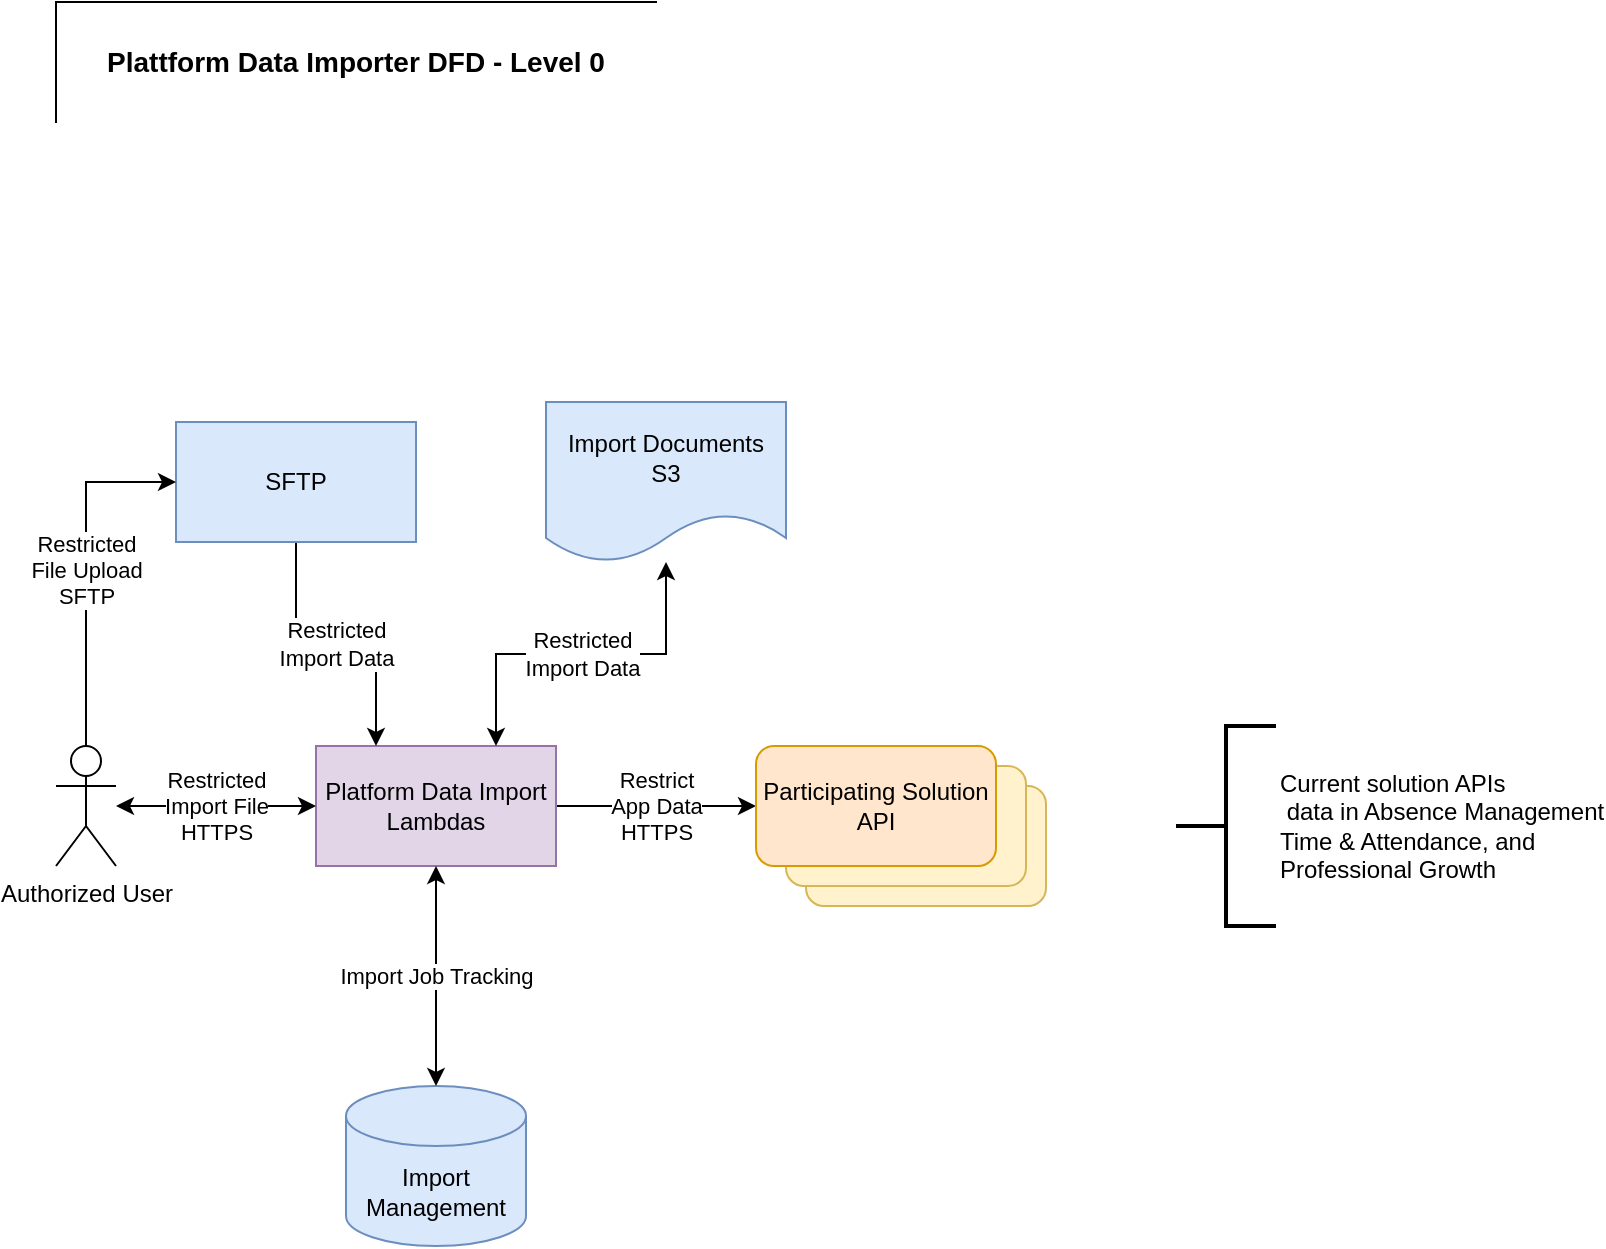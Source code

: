 <mxfile version="20.8.16" type="device"><diagram name="Page-1" id="g7S1QMbIfYLZPxOHycVF"><mxGraphModel dx="1356" dy="988" grid="1" gridSize="10" guides="1" tooltips="1" connect="1" arrows="1" fold="1" page="1" pageScale="1" pageWidth="850" pageHeight="1100" math="0" shadow="0"><root><mxCell id="0"/><mxCell id="1" parent="0"/><mxCell id="-g8zrjvSW6ZdotV9t9QR-7" value="Restrict &lt;br&gt;App Data&lt;br&gt;HTTPS" style="edgeStyle=orthogonalEdgeStyle;rounded=0;orthogonalLoop=1;jettySize=auto;html=1;exitX=1;exitY=0.5;exitDx=0;exitDy=0;entryX=0;entryY=0.5;entryDx=0;entryDy=0;" parent="1" source="-g8zrjvSW6ZdotV9t9QR-1" target="-g8zrjvSW6ZdotV9t9QR-8" edge="1"><mxGeometry relative="1" as="geometry"><mxPoint x="370" y="542" as="targetPoint"/><mxPoint x="350" y="562" as="sourcePoint"/></mxGeometry></mxCell><mxCell id="-g8zrjvSW6ZdotV9t9QR-1" value="Platform Data Import&lt;br&gt;Lambdas" style="rounded=0;whiteSpace=wrap;html=1;fillColor=#e1d5e7;strokeColor=#9673a6;" parent="1" vertex="1"><mxGeometry x="190" y="412" width="120" height="60" as="geometry"/></mxCell><mxCell id="-g8zrjvSW6ZdotV9t9QR-2" value="Import Management" style="shape=cylinder3;whiteSpace=wrap;html=1;boundedLbl=1;backgroundOutline=1;size=15;fillColor=#dae8fc;strokeColor=#6c8ebf;" parent="1" vertex="1"><mxGeometry x="205" y="582" width="90" height="80" as="geometry"/></mxCell><mxCell id="-g8zrjvSW6ZdotV9t9QR-3" value="Import Documents&lt;br&gt;S3" style="shape=document;whiteSpace=wrap;html=1;boundedLbl=1;fillColor=#dae8fc;strokeColor=#6c8ebf;" parent="1" vertex="1"><mxGeometry x="305" y="240" width="120" height="80" as="geometry"/></mxCell><mxCell id="-g8zrjvSW6ZdotV9t9QR-4" value="Authorized User" style="shape=umlActor;verticalLabelPosition=bottom;verticalAlign=top;html=1;outlineConnect=0;" parent="1" vertex="1"><mxGeometry x="60" y="412" width="30" height="60" as="geometry"/></mxCell><mxCell id="-g8zrjvSW6ZdotV9t9QR-5" value="Import Job Tracking" style="endArrow=classic;html=1;rounded=0;exitX=0.5;exitY=1;exitDx=0;exitDy=0;entryX=0.5;entryY=0;entryDx=0;entryDy=0;entryPerimeter=0;startArrow=classic;startFill=1;" parent="1" source="-g8zrjvSW6ZdotV9t9QR-1" target="-g8zrjvSW6ZdotV9t9QR-2" edge="1"><mxGeometry width="50" height="50" relative="1" as="geometry"><mxPoint x="360" y="552" as="sourcePoint"/><mxPoint x="410" y="502" as="targetPoint"/></mxGeometry></mxCell><mxCell id="-g8zrjvSW6ZdotV9t9QR-6" value="Restricted &lt;br&gt;Import Data" style="endArrow=classic;html=1;rounded=0;exitX=0.75;exitY=0;exitDx=0;exitDy=0;startArrow=classic;startFill=1;endFill=1;edgeStyle=orthogonalEdgeStyle;" parent="1" source="-g8zrjvSW6ZdotV9t9QR-1" target="-g8zrjvSW6ZdotV9t9QR-3" edge="1"><mxGeometry width="50" height="50" relative="1" as="geometry"><mxPoint x="250" y="402" as="sourcePoint"/><mxPoint x="300" y="352" as="targetPoint"/></mxGeometry></mxCell><mxCell id="-g8zrjvSW6ZdotV9t9QR-11" value="" style="rounded=1;whiteSpace=wrap;html=1;fillColor=#fff2cc;strokeColor=#d6b656;" parent="1" vertex="1"><mxGeometry x="435" y="432" width="120" height="60" as="geometry"/></mxCell><mxCell id="-g8zrjvSW6ZdotV9t9QR-10" value="" style="rounded=1;whiteSpace=wrap;html=1;fillColor=#fff2cc;strokeColor=#d6b656;" parent="1" vertex="1"><mxGeometry x="425" y="422" width="120" height="60" as="geometry"/></mxCell><mxCell id="-g8zrjvSW6ZdotV9t9QR-8" value="Participating Solution API" style="rounded=1;whiteSpace=wrap;html=1;fillColor=#ffe6cc;strokeColor=#d79b00;" parent="1" vertex="1"><mxGeometry x="410" y="412" width="120" height="60" as="geometry"/></mxCell><mxCell id="-g8zrjvSW6ZdotV9t9QR-9" value="Restricted&lt;br&gt;Import File&lt;br&gt;HTTPS" style="endArrow=classic;html=1;rounded=0;entryX=0;entryY=0.5;entryDx=0;entryDy=0;endFill=1;startArrow=classic;startFill=1;" parent="1" source="-g8zrjvSW6ZdotV9t9QR-4" target="-g8zrjvSW6ZdotV9t9QR-1" edge="1"><mxGeometry width="50" height="50" relative="1" as="geometry"><mxPoint x="120" y="512" as="sourcePoint"/><mxPoint x="170" y="462" as="targetPoint"/></mxGeometry></mxCell><mxCell id="-g8zrjvSW6ZdotV9t9QR-13" value="&lt;b&gt;&lt;font style=&quot;font-size: 14px;&quot;&gt;Plattform Data Importer DFD - Level 0&lt;/font&gt;&lt;/b&gt;" style="shape=partialRectangle;whiteSpace=wrap;html=1;bottom=0;right=0;fillColor=none;" parent="1" vertex="1"><mxGeometry x="60" y="40" width="300" height="60" as="geometry"/></mxCell><mxCell id="-g8zrjvSW6ZdotV9t9QR-14" value="Current solution APIs &lt;br&gt;&amp;nbsp;data in Absence Management&lt;br&gt;Time &amp;amp; Attendance, and&lt;br&gt;Professional Growth" style="strokeWidth=2;html=1;shape=mxgraph.flowchart.annotation_2;align=left;labelPosition=right;pointerEvents=1;" parent="1" vertex="1"><mxGeometry x="620" y="402" width="50" height="100" as="geometry"/></mxCell><mxCell id="uC9B9uNAOOguMvpaAFP9-3" value="Restricted &lt;br&gt;Import Data" style="edgeStyle=orthogonalEdgeStyle;rounded=0;orthogonalLoop=1;jettySize=auto;html=1;startArrow=none;startFill=0;endArrow=classic;endFill=1;entryX=0.25;entryY=0;entryDx=0;entryDy=0;" edge="1" parent="1" source="uC9B9uNAOOguMvpaAFP9-1" target="-g8zrjvSW6ZdotV9t9QR-1"><mxGeometry relative="1" as="geometry"/></mxCell><mxCell id="uC9B9uNAOOguMvpaAFP9-1" value="SFTP" style="rounded=0;whiteSpace=wrap;html=1;fillColor=#dae8fc;strokeColor=#6c8ebf;" vertex="1" parent="1"><mxGeometry x="120" y="250" width="120" height="60" as="geometry"/></mxCell><mxCell id="uC9B9uNAOOguMvpaAFP9-2" value="Restricted &lt;br&gt;File Upload&lt;br&gt;SFTP" style="endArrow=classic;html=1;rounded=0;entryX=0;entryY=0.5;entryDx=0;entryDy=0;exitX=0.5;exitY=0;exitDx=0;exitDy=0;exitPerimeter=0;edgeStyle=orthogonalEdgeStyle;" edge="1" parent="1" source="-g8zrjvSW6ZdotV9t9QR-4" target="uC9B9uNAOOguMvpaAFP9-1"><mxGeometry width="50" height="50" relative="1" as="geometry"><mxPoint x="90" y="752" as="sourcePoint"/><mxPoint x="140" y="702" as="targetPoint"/></mxGeometry></mxCell></root></mxGraphModel></diagram></mxfile>